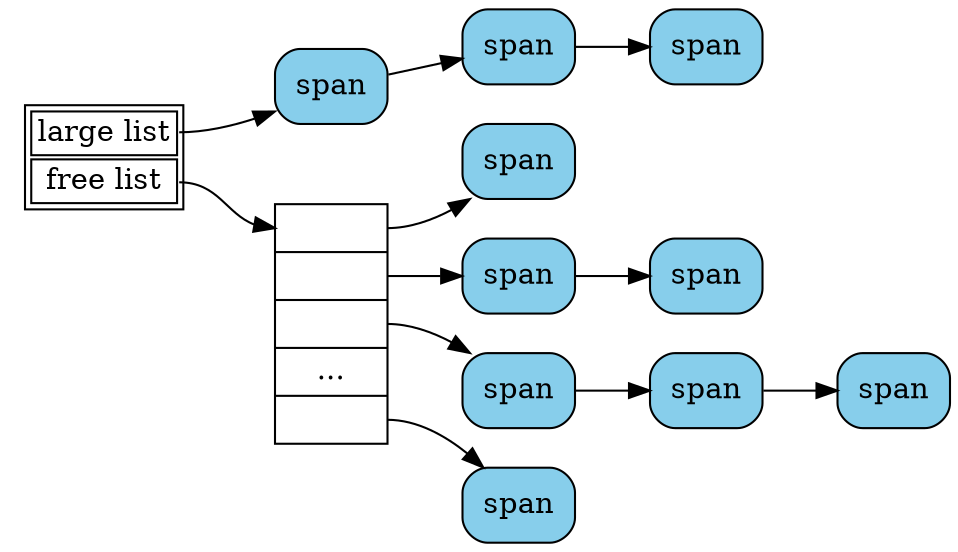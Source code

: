digraph mheap {
	rankdir = "LR";
	mh [shape = "plaintext", label = <
	<table>
	<tr>
	<td port="large">large list</td>
	</tr>
	<tr>
	<td port="free">free list</td>
	</tr>
	</table>
	>];

	fl [shape = "record", label = "<b1> | <b2> | <b3> | <b4>... | <bn>"];
	
	node [shape = "Mrecord", style = "filled", fillcolor = "skyblue", label = "span"];
	mh:large -> s1 -> s2 -> s3;
	mh:free -> fl:b1 -> s4;
	fl:b2 -> s5 -> s6;
	fl:b3 -> s7 -> s8 -> s9;
	fl:bn -> s10;
}
